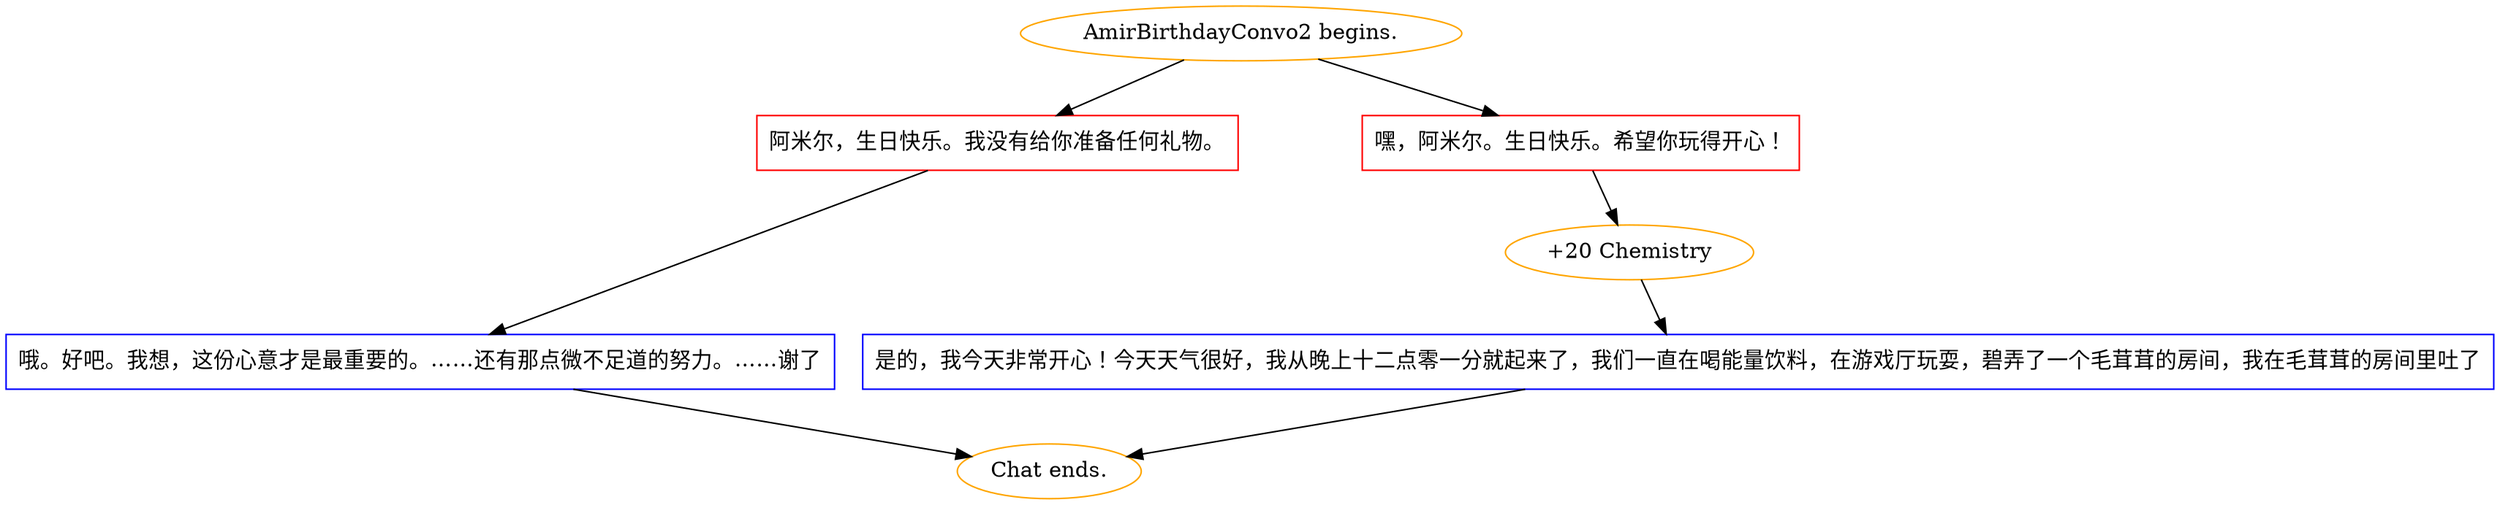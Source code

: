 digraph {
	"AmirBirthdayConvo2 begins." [color=orange];
		"AmirBirthdayConvo2 begins." -> j1198504173;
		"AmirBirthdayConvo2 begins." -> j2376562095;
	j1198504173 [label="阿米尔，生日快乐。我没有给你准备任何礼物。",shape=box,color=red];
		j1198504173 -> j3458335285;
	j2376562095 [label="嘿，阿米尔。生日快乐。希望你玩得开心！",shape=box,color=red];
		j2376562095 -> j3401480252;
	j3458335285 [label="哦。好吧。我想，这份心意才是最重要的。……还有那点微不足道的努力。……谢了",shape=box,color=blue];
		j3458335285 -> "Chat ends.";
	j3401480252 [label="+20 Chemistry",color=orange];
		j3401480252 -> j3928271583;
	"Chat ends." [color=orange];
	j3928271583 [label="是的，我今天非常开心！今天天气很好，我从晚上十二点零一分就起来了，我们一直在喝能量饮料，在游戏厅玩耍，碧弄了一个毛茸茸的房间，我在毛茸茸的房间里吐了",shape=box,color=blue];
		j3928271583 -> "Chat ends.";
}